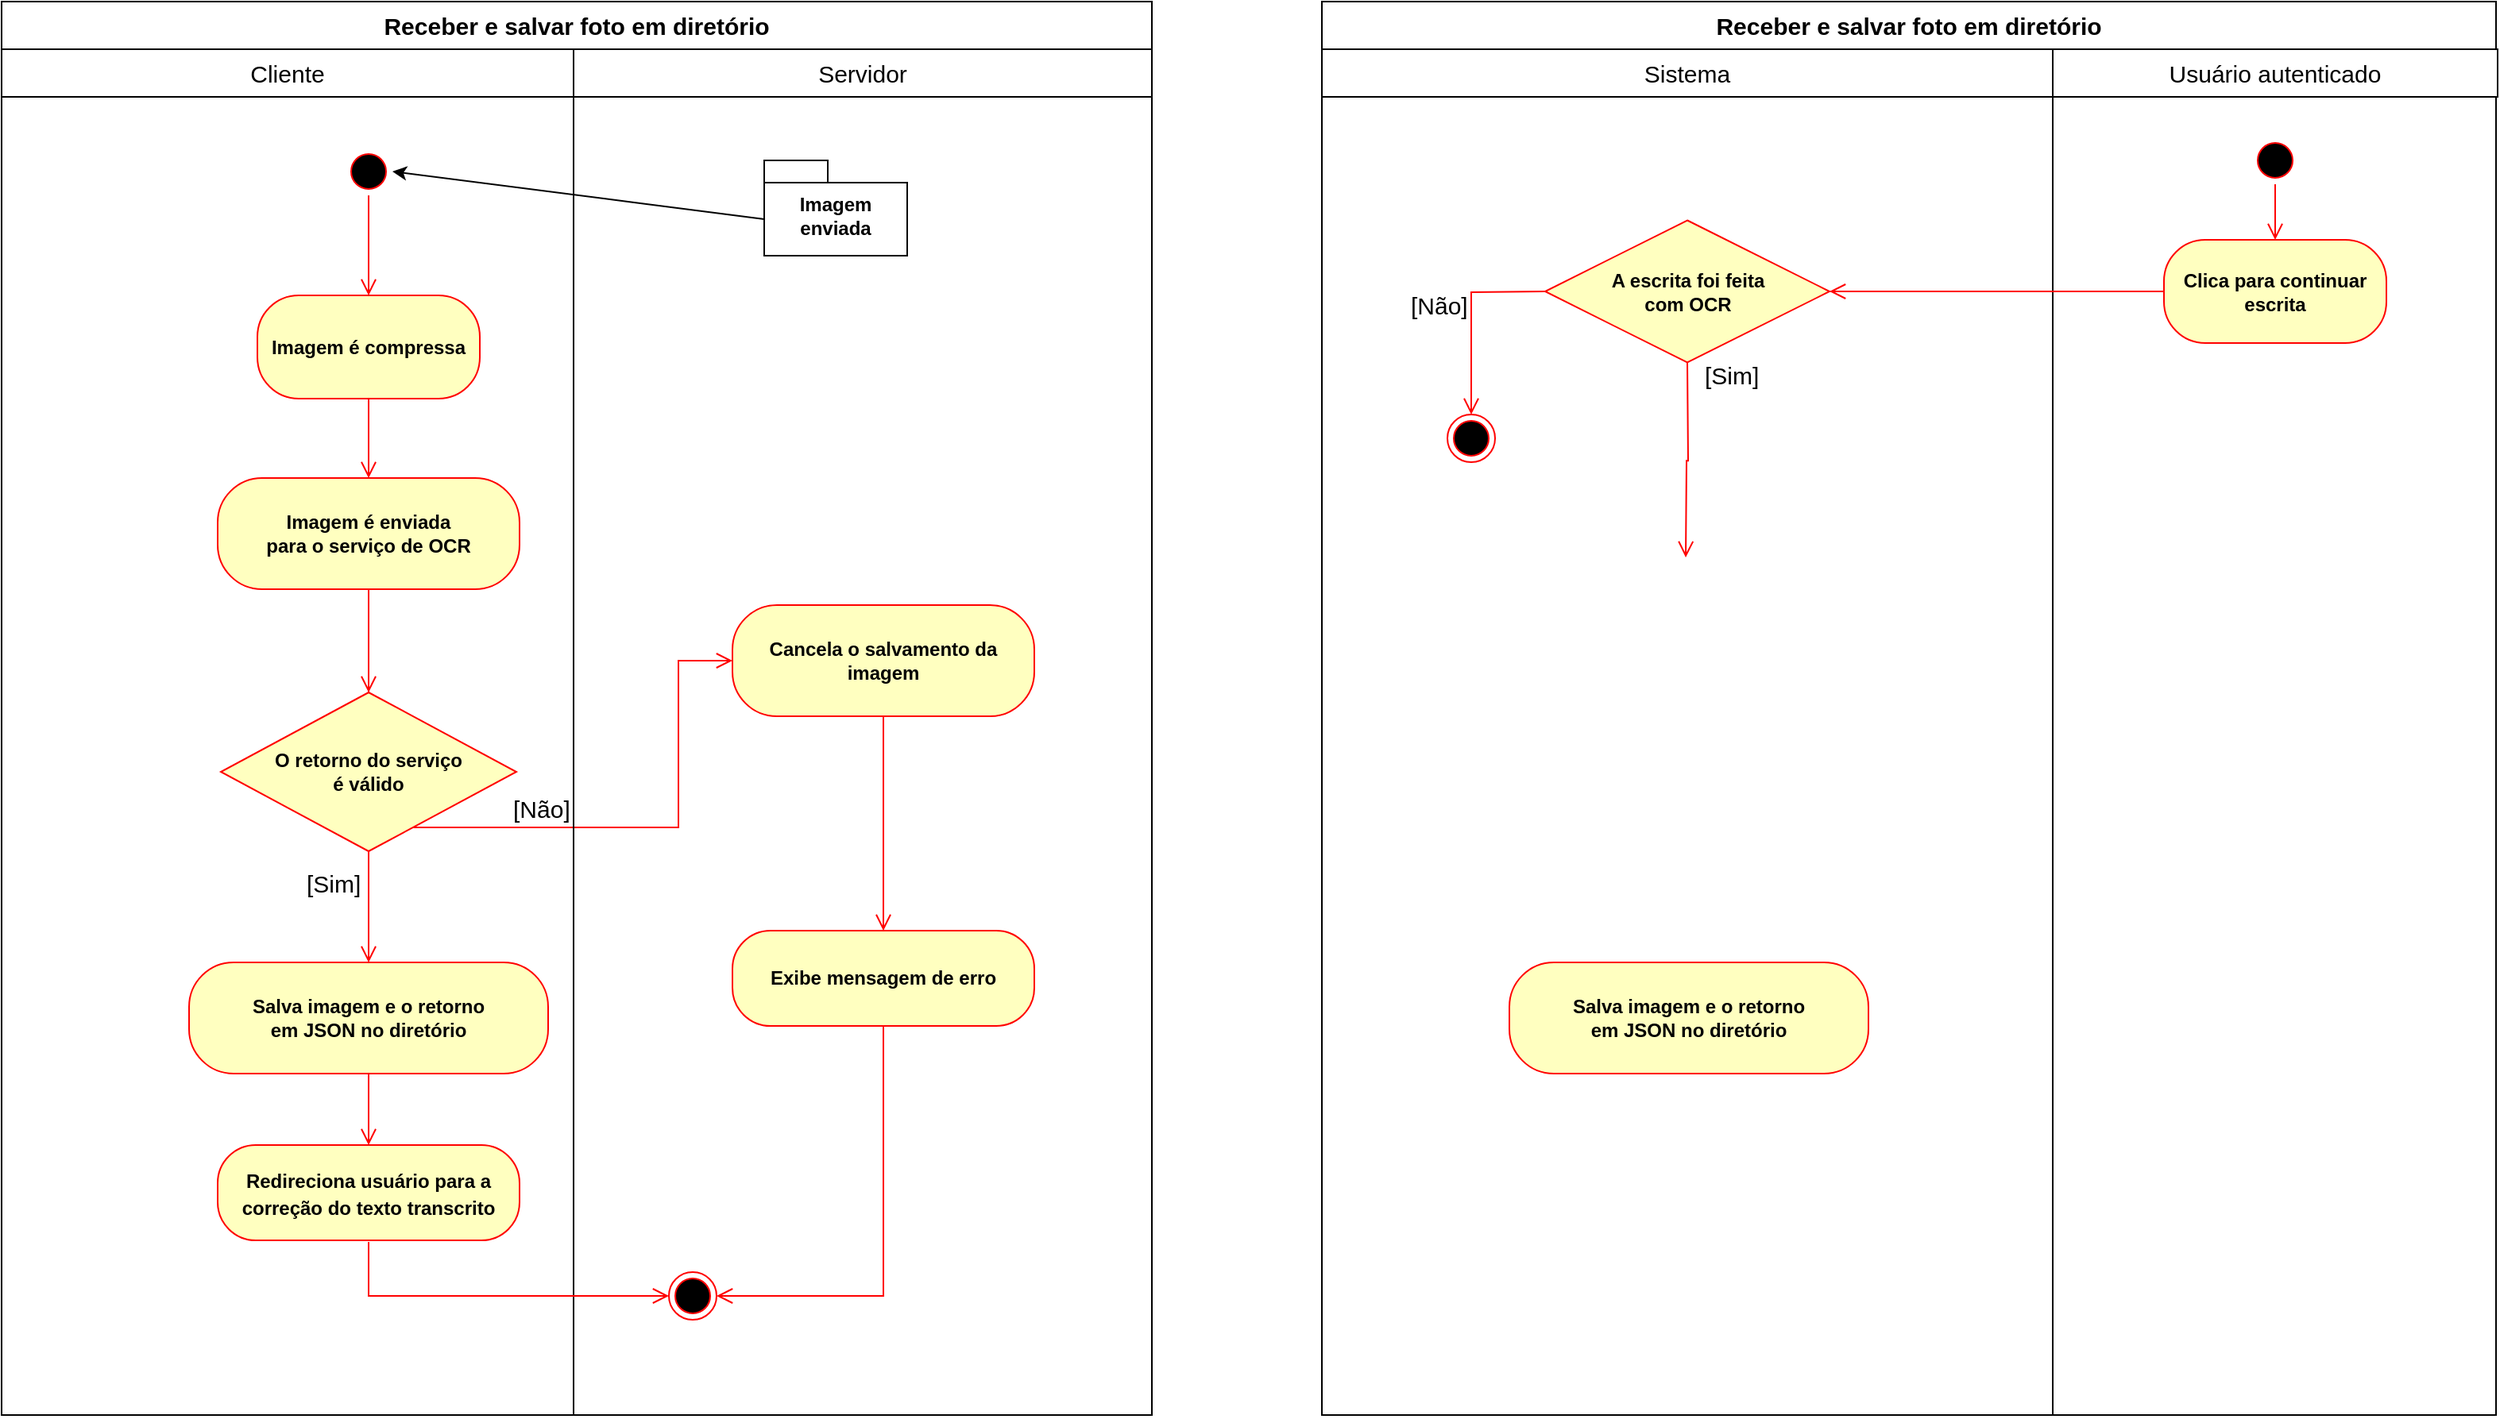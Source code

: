 <mxfile version="24.6.5" type="github">
  <diagram name="Page-1" id="BAec64L_Z81vPXz8HiST">
    <mxGraphModel dx="1593" dy="888" grid="1" gridSize="10" guides="1" tooltips="1" connect="1" arrows="1" fold="1" page="1" pageScale="1" pageWidth="827" pageHeight="1169" math="0" shadow="0">
      <root>
        <mxCell id="0" />
        <mxCell id="1" parent="0" />
        <mxCell id="wz36yzEruvP4x7EnCw-V-7" value="&lt;font style=&quot;font-size: 15px;&quot;&gt;Receber e salvar foto em diretório&lt;/font&gt;" style="swimlane;whiteSpace=wrap;html=1;startSize=30;" vertex="1" parent="1">
          <mxGeometry x="50" y="50" width="724" height="890" as="geometry" />
        </mxCell>
        <mxCell id="wz36yzEruvP4x7EnCw-V-8" value="Imagem enviada " style="shape=folder;fontStyle=1;spacingTop=10;tabWidth=40;tabHeight=14;tabPosition=left;html=1;whiteSpace=wrap;" vertex="1" parent="wz36yzEruvP4x7EnCw-V-7">
          <mxGeometry x="480" y="100" width="90" height="60" as="geometry" />
        </mxCell>
        <mxCell id="wz36yzEruvP4x7EnCw-V-9" value="" style="ellipse;html=1;shape=startState;fillColor=#000000;strokeColor=#ff0000;" vertex="1" parent="wz36yzEruvP4x7EnCw-V-7">
          <mxGeometry x="216" y="92" width="30" height="30" as="geometry" />
        </mxCell>
        <mxCell id="wz36yzEruvP4x7EnCw-V-10" value="" style="edgeStyle=orthogonalEdgeStyle;html=1;verticalAlign=bottom;endArrow=open;endSize=8;strokeColor=#ff0000;rounded=0;" edge="1" source="wz36yzEruvP4x7EnCw-V-9" parent="wz36yzEruvP4x7EnCw-V-7">
          <mxGeometry relative="1" as="geometry">
            <mxPoint x="231" y="185" as="targetPoint" />
          </mxGeometry>
        </mxCell>
        <mxCell id="wz36yzEruvP4x7EnCw-V-11" value="&lt;font size=&quot;1&quot;&gt;&lt;b style=&quot;font-size: 12px;&quot;&gt;Imagem é compressa&lt;/b&gt;&lt;/font&gt;" style="rounded=1;whiteSpace=wrap;html=1;arcSize=40;fontColor=#000000;fillColor=#ffffc0;strokeColor=#ff0000;" vertex="1" parent="wz36yzEruvP4x7EnCw-V-7">
          <mxGeometry x="161" y="185" width="140" height="65" as="geometry" />
        </mxCell>
        <mxCell id="wz36yzEruvP4x7EnCw-V-12" value="" style="edgeStyle=orthogonalEdgeStyle;html=1;verticalAlign=bottom;endArrow=open;endSize=8;strokeColor=#ff0000;rounded=0;" edge="1" source="wz36yzEruvP4x7EnCw-V-11" parent="wz36yzEruvP4x7EnCw-V-7">
          <mxGeometry relative="1" as="geometry">
            <mxPoint x="231" y="300" as="targetPoint" />
          </mxGeometry>
        </mxCell>
        <mxCell id="wz36yzEruvP4x7EnCw-V-14" value="" style="endArrow=classic;html=1;rounded=0;entryX=1;entryY=0.5;entryDx=0;entryDy=0;exitX=0;exitY=0;exitDx=0;exitDy=37;exitPerimeter=0;" edge="1" parent="wz36yzEruvP4x7EnCw-V-7" source="wz36yzEruvP4x7EnCw-V-8" target="wz36yzEruvP4x7EnCw-V-9">
          <mxGeometry width="50" height="50" relative="1" as="geometry">
            <mxPoint x="284" y="109.23" as="sourcePoint" />
            <mxPoint x="364" y="109.23" as="targetPoint" />
          </mxGeometry>
        </mxCell>
        <mxCell id="wz36yzEruvP4x7EnCw-V-16" value="&lt;font style=&quot;font-size: 12px;&quot;&gt;&lt;b&gt;Imagem é enviada &lt;br&gt;para o serviço de OCR&lt;/b&gt;&lt;/font&gt;" style="rounded=1;whiteSpace=wrap;html=1;arcSize=40;fontColor=#000000;fillColor=#ffffc0;strokeColor=#ff0000;" vertex="1" parent="wz36yzEruvP4x7EnCw-V-7">
          <mxGeometry x="136" y="300" width="190" height="70" as="geometry" />
        </mxCell>
        <mxCell id="wz36yzEruvP4x7EnCw-V-17" value="" style="edgeStyle=orthogonalEdgeStyle;html=1;verticalAlign=bottom;endArrow=open;endSize=8;strokeColor=#ff0000;rounded=0;" edge="1" source="wz36yzEruvP4x7EnCw-V-18" parent="wz36yzEruvP4x7EnCw-V-7">
          <mxGeometry relative="1" as="geometry">
            <mxPoint x="231" y="470" as="targetPoint" />
          </mxGeometry>
        </mxCell>
        <mxCell id="wz36yzEruvP4x7EnCw-V-19" value="&lt;font style=&quot;font-size: 15px;&quot;&gt;[&lt;/font&gt;&lt;font style=&quot;font-size: 15px;&quot;&gt;Não]&lt;/font&gt;" style="edgeStyle=orthogonalEdgeStyle;html=1;align=left;verticalAlign=bottom;endArrow=open;endSize=8;strokeColor=#ff0000;rounded=0;entryX=0;entryY=0.5;entryDx=0;entryDy=0;" edge="1" source="wz36yzEruvP4x7EnCw-V-18" parent="wz36yzEruvP4x7EnCw-V-7" target="wz36yzEruvP4x7EnCw-V-21">
          <mxGeometry x="-0.601" relative="1" as="geometry">
            <mxPoint x="560" y="380" as="targetPoint" />
            <Array as="points">
              <mxPoint x="426" y="520" />
              <mxPoint x="426" y="415" />
            </Array>
            <mxPoint as="offset" />
          </mxGeometry>
        </mxCell>
        <mxCell id="wz36yzEruvP4x7EnCw-V-20" value="&lt;font style=&quot;font-size: 15px;&quot;&gt;[&lt;/font&gt;&lt;font style=&quot;font-size: 15px;&quot;&gt;Sim]&lt;/font&gt;" style="edgeStyle=orthogonalEdgeStyle;html=1;align=left;verticalAlign=top;endArrow=open;endSize=8;strokeColor=#ff0000;rounded=0;entryX=0.5;entryY=0;entryDx=0;entryDy=0;" edge="1" source="wz36yzEruvP4x7EnCw-V-18" parent="wz36yzEruvP4x7EnCw-V-7" target="wz36yzEruvP4x7EnCw-V-24">
          <mxGeometry x="-0.857" y="-41" relative="1" as="geometry">
            <mxPoint x="180" y="630" as="targetPoint" />
            <mxPoint as="offset" />
          </mxGeometry>
        </mxCell>
        <mxCell id="wz36yzEruvP4x7EnCw-V-21" value="&lt;b&gt;Cancela o salvamento da imagem&lt;br&gt;&lt;/b&gt;" style="rounded=1;whiteSpace=wrap;html=1;arcSize=40;fontColor=#000000;fillColor=#ffffc0;strokeColor=#ff0000;" vertex="1" parent="wz36yzEruvP4x7EnCw-V-7">
          <mxGeometry x="460" y="380" width="190" height="70" as="geometry" />
        </mxCell>
        <mxCell id="wz36yzEruvP4x7EnCw-V-22" value="&lt;b&gt;Exibe mensagem de erro&lt;/b&gt;" style="rounded=1;whiteSpace=wrap;html=1;arcSize=40;fontColor=#000000;fillColor=#ffffc0;strokeColor=#ff0000;" vertex="1" parent="wz36yzEruvP4x7EnCw-V-7">
          <mxGeometry x="460" y="585" width="190" height="60" as="geometry" />
        </mxCell>
        <mxCell id="wz36yzEruvP4x7EnCw-V-23" value="" style="edgeStyle=orthogonalEdgeStyle;html=1;verticalAlign=bottom;endArrow=open;endSize=8;strokeColor=#ff0000;rounded=0;exitX=0.5;exitY=1;exitDx=0;exitDy=0;entryX=0.5;entryY=0;entryDx=0;entryDy=0;" edge="1" source="wz36yzEruvP4x7EnCw-V-21" parent="wz36yzEruvP4x7EnCw-V-7" target="wz36yzEruvP4x7EnCw-V-22">
          <mxGeometry relative="1" as="geometry">
            <mxPoint x="820" y="465" as="targetPoint" />
          </mxGeometry>
        </mxCell>
        <mxCell id="wz36yzEruvP4x7EnCw-V-24" value="&lt;b&gt;Salva imagem e o retorno &lt;br&gt;em JSON no diretório&lt;br&gt;&lt;/b&gt;" style="rounded=1;whiteSpace=wrap;html=1;arcSize=40;fontColor=#000000;fillColor=#ffffc0;strokeColor=#ff0000;" vertex="1" parent="wz36yzEruvP4x7EnCw-V-7">
          <mxGeometry x="118" y="605" width="226" height="70" as="geometry" />
        </mxCell>
        <mxCell id="wz36yzEruvP4x7EnCw-V-25" value="" style="edgeStyle=orthogonalEdgeStyle;html=1;verticalAlign=bottom;endArrow=open;endSize=8;strokeColor=#ff0000;rounded=0;" edge="1" source="wz36yzEruvP4x7EnCw-V-24" parent="wz36yzEruvP4x7EnCw-V-7">
          <mxGeometry relative="1" as="geometry">
            <mxPoint x="231" y="720" as="targetPoint" />
          </mxGeometry>
        </mxCell>
        <mxCell id="wz36yzEruvP4x7EnCw-V-26" value="" style="edgeStyle=orthogonalEdgeStyle;html=1;verticalAlign=bottom;endArrow=open;endSize=8;strokeColor=#ff0000;rounded=0;" edge="1" parent="wz36yzEruvP4x7EnCw-V-7" source="wz36yzEruvP4x7EnCw-V-16" target="wz36yzEruvP4x7EnCw-V-18">
          <mxGeometry relative="1" as="geometry">
            <mxPoint x="281" y="520" as="targetPoint" />
            <mxPoint x="281" y="420" as="sourcePoint" />
          </mxGeometry>
        </mxCell>
        <mxCell id="wz36yzEruvP4x7EnCw-V-18" value="&lt;font style=&quot;font-size: 12px;&quot;&gt;&lt;b&gt;O retorno do serviço&lt;br&gt; é válido&lt;/b&gt;&lt;/font&gt;" style="rhombus;whiteSpace=wrap;html=1;fontColor=#000000;fillColor=#ffffc0;strokeColor=#ff0000;" vertex="1" parent="wz36yzEruvP4x7EnCw-V-7">
          <mxGeometry x="138" y="435" width="186" height="100" as="geometry" />
        </mxCell>
        <mxCell id="wz36yzEruvP4x7EnCw-V-51" value="" style="ellipse;html=1;shape=endState;fillColor=#000000;strokeColor=#ff0000;" vertex="1" parent="wz36yzEruvP4x7EnCw-V-7">
          <mxGeometry x="420" y="800" width="30" height="30" as="geometry" />
        </mxCell>
        <mxCell id="wz36yzEruvP4x7EnCw-V-52" value="&lt;font style=&quot;font-size: 14px;&quot;&gt;&lt;b style=&quot;font-size: 12px;&quot;&gt;&lt;font style=&quot;font-size: 12px;&quot;&gt;Redireciona usuário para a correção do texto transcrito&lt;br&gt;&lt;/font&gt;&lt;/b&gt;&lt;/font&gt;" style="rounded=1;whiteSpace=wrap;html=1;arcSize=40;fontColor=#000000;fillColor=#ffffc0;strokeColor=#ff0000;" vertex="1" parent="wz36yzEruvP4x7EnCw-V-7">
          <mxGeometry x="136" y="720" width="190" height="60" as="geometry" />
        </mxCell>
        <mxCell id="wz36yzEruvP4x7EnCw-V-54" value="&lt;font style=&quot;font-size: 15px;&quot;&gt;Cliente&lt;/font&gt;" style="html=1;whiteSpace=wrap;" vertex="1" parent="wz36yzEruvP4x7EnCw-V-7">
          <mxGeometry y="30" width="360" height="30" as="geometry" />
        </mxCell>
        <mxCell id="wz36yzEruvP4x7EnCw-V-55" value="&lt;font style=&quot;font-size: 15px;&quot;&gt;Servidor&lt;/font&gt;" style="html=1;whiteSpace=wrap;" vertex="1" parent="wz36yzEruvP4x7EnCw-V-7">
          <mxGeometry x="360" y="30" width="364" height="30" as="geometry" />
        </mxCell>
        <mxCell id="wz36yzEruvP4x7EnCw-V-56" value="" style="endArrow=none;html=1;rounded=0;entryX=1;entryY=0.5;entryDx=0;entryDy=0;" edge="1" parent="wz36yzEruvP4x7EnCw-V-7">
          <mxGeometry width="50" height="50" relative="1" as="geometry">
            <mxPoint x="360" y="890" as="sourcePoint" />
            <mxPoint x="360" y="45" as="targetPoint" />
          </mxGeometry>
        </mxCell>
        <mxCell id="wz36yzEruvP4x7EnCw-V-64" value="" style="edgeStyle=orthogonalEdgeStyle;html=1;verticalAlign=bottom;endArrow=open;endSize=8;strokeColor=#ff0000;rounded=0;exitX=0.5;exitY=1;exitDx=0;exitDy=0;entryX=1;entryY=0.5;entryDx=0;entryDy=0;" edge="1" parent="wz36yzEruvP4x7EnCw-V-7" source="wz36yzEruvP4x7EnCw-V-22" target="wz36yzEruvP4x7EnCw-V-51">
          <mxGeometry relative="1" as="geometry">
            <mxPoint x="554.38" y="800" as="targetPoint" />
            <mxPoint x="554.38" y="665" as="sourcePoint" />
          </mxGeometry>
        </mxCell>
        <mxCell id="wz36yzEruvP4x7EnCw-V-28" value="&lt;font style=&quot;font-size: 15px;&quot;&gt;Receber e salvar foto em diretório&lt;/font&gt;" style="swimlane;whiteSpace=wrap;html=1;startSize=30;" vertex="1" parent="1">
          <mxGeometry x="881" y="50" width="739" height="890" as="geometry" />
        </mxCell>
        <mxCell id="wz36yzEruvP4x7EnCw-V-30" value="" style="ellipse;html=1;shape=startState;fillColor=#000000;strokeColor=#ff0000;" vertex="1" parent="wz36yzEruvP4x7EnCw-V-28">
          <mxGeometry x="585" y="85" width="30" height="30" as="geometry" />
        </mxCell>
        <mxCell id="wz36yzEruvP4x7EnCw-V-31" value="" style="edgeStyle=orthogonalEdgeStyle;html=1;verticalAlign=bottom;endArrow=open;endSize=8;strokeColor=#ff0000;rounded=0;exitX=0.5;exitY=1;exitDx=0;exitDy=0;entryX=0.5;entryY=0;entryDx=0;entryDy=0;" edge="1" parent="wz36yzEruvP4x7EnCw-V-28" source="wz36yzEruvP4x7EnCw-V-30" target="wz36yzEruvP4x7EnCw-V-32">
          <mxGeometry relative="1" as="geometry">
            <mxPoint x="231" y="185" as="targetPoint" />
          </mxGeometry>
        </mxCell>
        <mxCell id="wz36yzEruvP4x7EnCw-V-32" value="&lt;b style=&quot;&quot;&gt;Clica para continuar escrita&lt;br&gt;&lt;/b&gt;" style="rounded=1;whiteSpace=wrap;html=1;arcSize=40;fontColor=#000000;fillColor=#ffffc0;strokeColor=#ff0000;" vertex="1" parent="wz36yzEruvP4x7EnCw-V-28">
          <mxGeometry x="530" y="150" width="140" height="65" as="geometry" />
        </mxCell>
        <mxCell id="wz36yzEruvP4x7EnCw-V-34" value="" style="ellipse;html=1;shape=endState;fillColor=#000000;strokeColor=#ff0000;" vertex="1" parent="wz36yzEruvP4x7EnCw-V-28">
          <mxGeometry x="79" y="260" width="30" height="30" as="geometry" />
        </mxCell>
        <mxCell id="wz36yzEruvP4x7EnCw-V-43" value="&lt;b&gt;Salva imagem e o retorno &lt;br&gt;em JSON no diretório&lt;br&gt;&lt;/b&gt;" style="rounded=1;whiteSpace=wrap;html=1;arcSize=40;fontColor=#000000;fillColor=#ffffc0;strokeColor=#ff0000;" vertex="1" parent="wz36yzEruvP4x7EnCw-V-28">
          <mxGeometry x="118" y="605" width="226" height="70" as="geometry" />
        </mxCell>
        <mxCell id="wz36yzEruvP4x7EnCw-V-47" value="&lt;font size=&quot;1&quot;&gt;&lt;span style=&quot;font-size: 15px;&quot;&gt;Sistema&lt;/span&gt;&lt;/font&gt;" style="html=1;whiteSpace=wrap;" vertex="1" parent="wz36yzEruvP4x7EnCw-V-28">
          <mxGeometry y="30" width="460" height="30" as="geometry" />
        </mxCell>
        <mxCell id="wz36yzEruvP4x7EnCw-V-48" value="&lt;font style=&quot;font-size: 15px;&quot;&gt;Usuário autenticado&lt;/font&gt;" style="html=1;whiteSpace=wrap;" vertex="1" parent="wz36yzEruvP4x7EnCw-V-28">
          <mxGeometry x="460" y="30" width="280" height="30" as="geometry" />
        </mxCell>
        <mxCell id="wz36yzEruvP4x7EnCw-V-50" value="" style="endArrow=none;html=1;rounded=0;entryX=1;entryY=0.5;entryDx=0;entryDy=0;" edge="1" parent="wz36yzEruvP4x7EnCw-V-28" target="wz36yzEruvP4x7EnCw-V-47">
          <mxGeometry width="50" height="50" relative="1" as="geometry">
            <mxPoint x="460" y="890" as="sourcePoint" />
            <mxPoint x="519" y="140" as="targetPoint" />
          </mxGeometry>
        </mxCell>
        <mxCell id="wz36yzEruvP4x7EnCw-V-61" value="&lt;font style=&quot;font-size: 15px;&quot;&gt;[Não]&lt;/font&gt;" style="edgeStyle=orthogonalEdgeStyle;html=1;align=left;verticalAlign=bottom;endArrow=open;endSize=8;strokeColor=#ff0000;rounded=0;exitX=0;exitY=0.5;exitDx=0;exitDy=0;entryX=0.5;entryY=0;entryDx=0;entryDy=0;" edge="1" parent="wz36yzEruvP4x7EnCw-V-28" target="wz36yzEruvP4x7EnCw-V-34">
          <mxGeometry x="0.08" y="-40" relative="1" as="geometry">
            <mxPoint x="99" y="250" as="targetPoint" />
            <mxPoint x="140.5" y="182.5" as="sourcePoint" />
            <mxPoint as="offset" />
          </mxGeometry>
        </mxCell>
        <mxCell id="wz36yzEruvP4x7EnCw-V-62" value="&lt;font style=&quot;font-size: 15px;&quot;&gt;[Sim]&lt;/font&gt;" style="edgeStyle=orthogonalEdgeStyle;html=1;align=left;verticalAlign=top;endArrow=open;endSize=8;strokeColor=#ff0000;rounded=0;exitX=0.5;exitY=1;exitDx=0;exitDy=0;" edge="1" parent="wz36yzEruvP4x7EnCw-V-28">
          <mxGeometry x="-1" y="12" relative="1" as="geometry">
            <mxPoint x="229" y="350" as="targetPoint" />
            <mxPoint x="230.0" y="227.25" as="sourcePoint" />
            <mxPoint x="-3" y="-7" as="offset" />
          </mxGeometry>
        </mxCell>
        <mxCell id="wz36yzEruvP4x7EnCw-V-53" value="" style="edgeStyle=orthogonalEdgeStyle;html=1;verticalAlign=bottom;endArrow=open;endSize=8;strokeColor=#ff0000;rounded=0;entryX=0;entryY=0.5;entryDx=0;entryDy=0;" edge="1" parent="1" target="wz36yzEruvP4x7EnCw-V-51">
          <mxGeometry relative="1" as="geometry">
            <mxPoint x="281" y="876" as="targetPoint" />
            <mxPoint x="281" y="831" as="sourcePoint" />
            <Array as="points">
              <mxPoint x="281" y="865" />
            </Array>
          </mxGeometry>
        </mxCell>
        <mxCell id="wz36yzEruvP4x7EnCw-V-63" value="&lt;b&gt;A escrita foi feita &lt;br&gt;com OCR&lt;/b&gt;" style="rhombus;whiteSpace=wrap;html=1;fontColor=#000000;fillColor=#ffffc0;strokeColor=#ff0000;" vertex="1" parent="1">
          <mxGeometry x="1021.5" y="187.75" width="179" height="89.5" as="geometry" />
        </mxCell>
        <mxCell id="wz36yzEruvP4x7EnCw-V-33" value="" style="edgeStyle=orthogonalEdgeStyle;html=1;verticalAlign=bottom;endArrow=open;endSize=8;strokeColor=#ff0000;rounded=0;entryX=1;entryY=0.5;entryDx=0;entryDy=0;" edge="1" parent="1" source="wz36yzEruvP4x7EnCw-V-32" target="wz36yzEruvP4x7EnCw-V-63">
          <mxGeometry relative="1" as="geometry">
            <mxPoint x="1206" y="232.5" as="targetPoint" />
          </mxGeometry>
        </mxCell>
      </root>
    </mxGraphModel>
  </diagram>
</mxfile>
